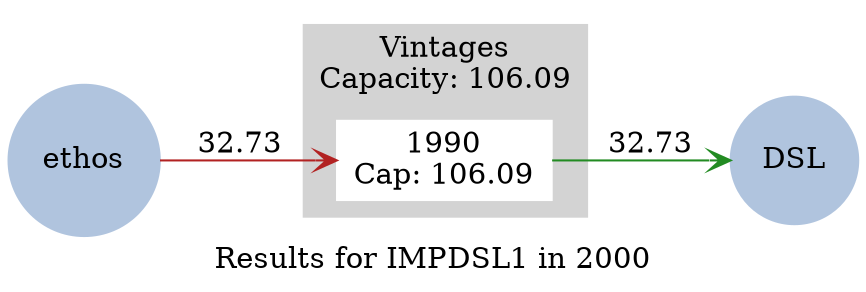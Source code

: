 strict digraph model {
	label = "Results for IMPDSL1 in 2000" ;

	compound    = "True" ;
	concentrate = "True";
	rankdir     = "LR" ;
	splines     = "False" ;

	node [ style="filled" ] ;
	edge [ arrowhead="vee" ] ;

	subgraph cluster_vintages {
		label = "Vintages\nCapacity: 106.09" ;

		href  = "results2000.svg" ;
		style = "filled"
		color = "lightgrey"

		node [ color="white", shape="box" ] ;

		"1990" [ href="results_IMPDSL1_p2000v1990_segments.svg", label="1990\nCap: 106.09" ] ;
	}

	subgraph energy_carriers {
		node [
		  color     = "lightsteelblue",
		  fontcolor = "black",
		  shape     = "circle"
		] ;

		"DSL"   [ href="../commodities/rc_DSL_2000.svg" ] ;
		"ethos" [ href="../commodities/rc_ethos_2000.svg" ] ;
	}

	subgraph inputs {
		edge [ color="firebrick" ] ;

		"ethos" -> "1990" [ label="32.73" ] ;
	}

	subgraph outputs {
		edge [ color="forestgreen" ] ;

		"1990" -> "DSL" [ label="32.73" ] ;
	}
}
